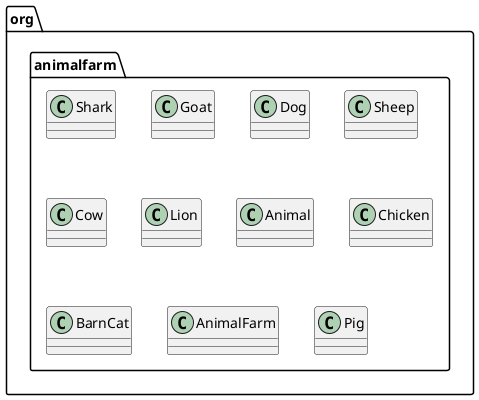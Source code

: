 @startuml
class org.animalfarm.Shark {
}
class org.animalfarm.Goat {
}
class org.animalfarm.Dog {
}
class org.animalfarm.Sheep {
}
class org.animalfarm.Cow {
}
class org.animalfarm.Lion {
}
class org.animalfarm.Animal {
}
class org.animalfarm.Chicken {
}
class org.animalfarm.BarnCat {
}
class org.animalfarm.AnimalFarm {
}
class org.animalfarm.Pig {
}
@enduml